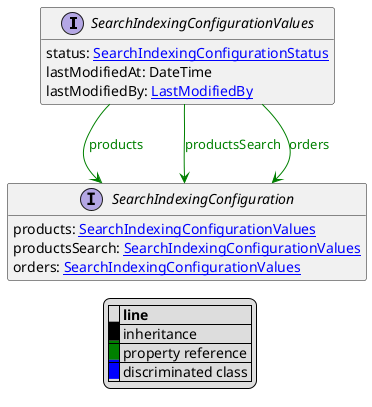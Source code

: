 @startuml

hide empty fields
hide empty methods
legend
|= |= line |
|<back:black>   </back>| inheritance |
|<back:green>   </back>| property reference |
|<back:blue>   </back>| discriminated class |
endlegend
interface SearchIndexingConfigurationValues [[SearchIndexingConfigurationValues.svg]]  {
    status: [[SearchIndexingConfigurationStatus.svg SearchIndexingConfigurationStatus]]
    lastModifiedAt: DateTime
    lastModifiedBy: [[LastModifiedBy.svg LastModifiedBy]]
}



interface SearchIndexingConfiguration [[SearchIndexingConfiguration.svg]]  {
    products: [[SearchIndexingConfigurationValues.svg SearchIndexingConfigurationValues]]
    productsSearch: [[SearchIndexingConfigurationValues.svg SearchIndexingConfigurationValues]]
    orders: [[SearchIndexingConfigurationValues.svg SearchIndexingConfigurationValues]]
}

SearchIndexingConfigurationValues --> SearchIndexingConfiguration #green;text:green : "products"
SearchIndexingConfigurationValues --> SearchIndexingConfiguration #green;text:green : "productsSearch"
SearchIndexingConfigurationValues --> SearchIndexingConfiguration #green;text:green : "orders"
@enduml
